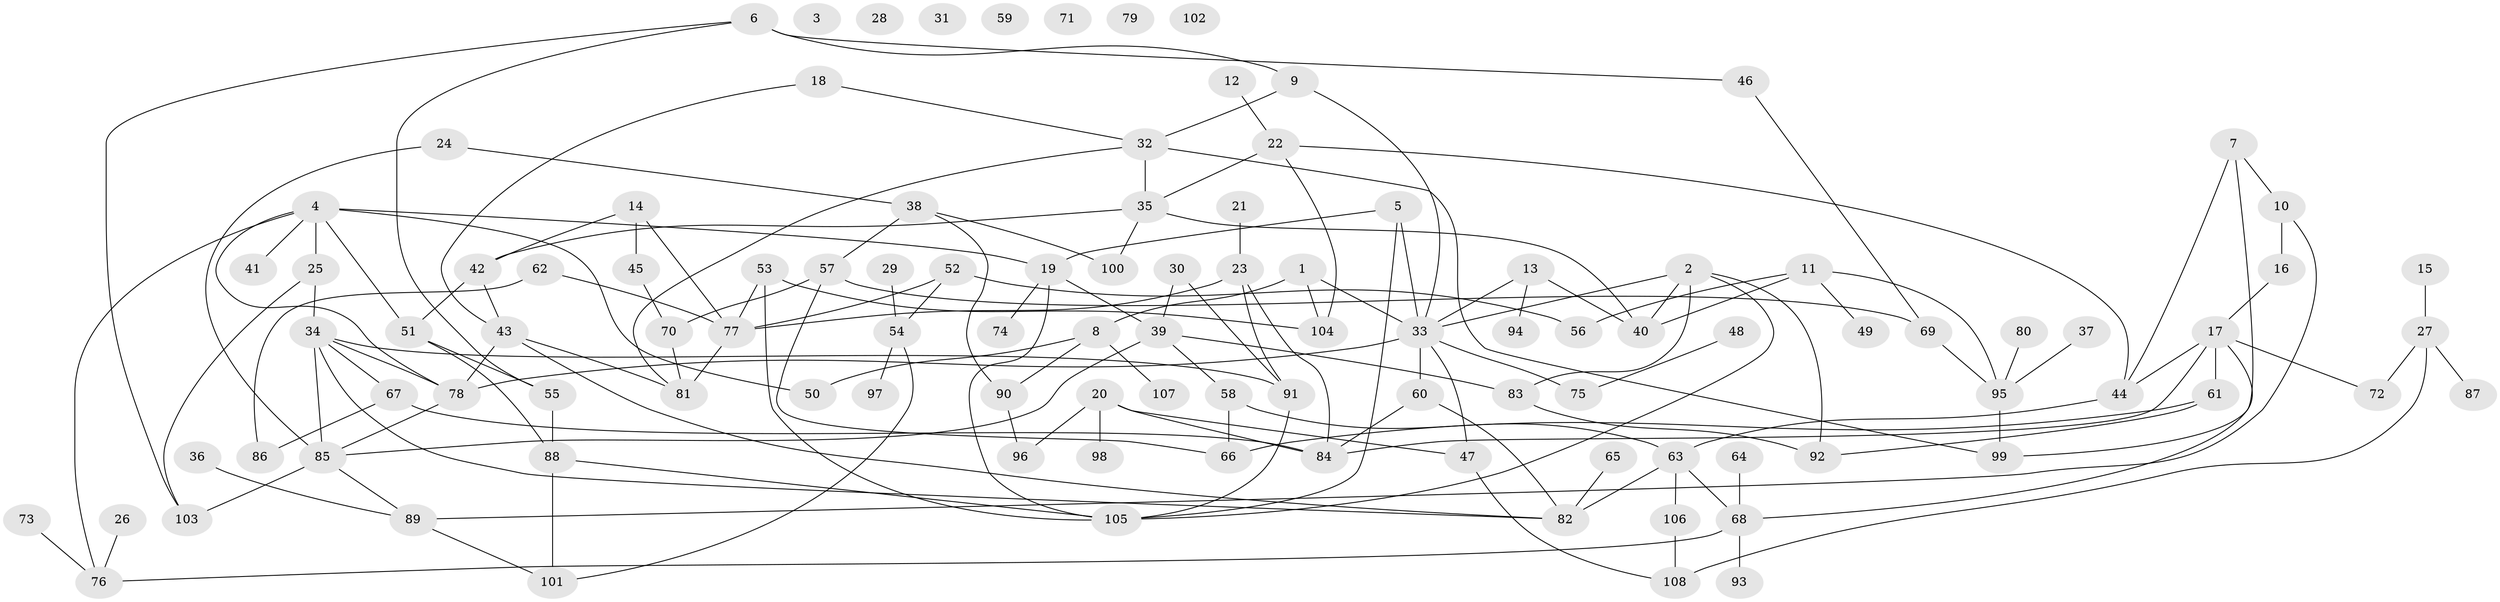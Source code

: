 // coarse degree distribution, {5: 0.0684931506849315, 0: 0.0958904109589041, 7: 0.0958904109589041, 3: 0.2191780821917808, 10: 0.0136986301369863, 4: 0.136986301369863, 2: 0.1232876712328767, 1: 0.1780821917808219, 6: 0.0410958904109589, 9: 0.0136986301369863, 8: 0.0136986301369863}
// Generated by graph-tools (version 1.1) at 2025/23/03/03/25 07:23:28]
// undirected, 108 vertices, 157 edges
graph export_dot {
graph [start="1"]
  node [color=gray90,style=filled];
  1;
  2;
  3;
  4;
  5;
  6;
  7;
  8;
  9;
  10;
  11;
  12;
  13;
  14;
  15;
  16;
  17;
  18;
  19;
  20;
  21;
  22;
  23;
  24;
  25;
  26;
  27;
  28;
  29;
  30;
  31;
  32;
  33;
  34;
  35;
  36;
  37;
  38;
  39;
  40;
  41;
  42;
  43;
  44;
  45;
  46;
  47;
  48;
  49;
  50;
  51;
  52;
  53;
  54;
  55;
  56;
  57;
  58;
  59;
  60;
  61;
  62;
  63;
  64;
  65;
  66;
  67;
  68;
  69;
  70;
  71;
  72;
  73;
  74;
  75;
  76;
  77;
  78;
  79;
  80;
  81;
  82;
  83;
  84;
  85;
  86;
  87;
  88;
  89;
  90;
  91;
  92;
  93;
  94;
  95;
  96;
  97;
  98;
  99;
  100;
  101;
  102;
  103;
  104;
  105;
  106;
  107;
  108;
  1 -- 8;
  1 -- 33;
  1 -- 104;
  2 -- 33;
  2 -- 40;
  2 -- 83;
  2 -- 92;
  2 -- 105;
  4 -- 19;
  4 -- 25;
  4 -- 41;
  4 -- 50;
  4 -- 51;
  4 -- 76;
  4 -- 78;
  5 -- 19;
  5 -- 33;
  5 -- 105;
  6 -- 9;
  6 -- 46;
  6 -- 55;
  6 -- 103;
  7 -- 10;
  7 -- 44;
  7 -- 99;
  8 -- 50;
  8 -- 90;
  8 -- 107;
  9 -- 32;
  9 -- 33;
  10 -- 16;
  10 -- 89;
  11 -- 40;
  11 -- 49;
  11 -- 56;
  11 -- 95;
  12 -- 22;
  13 -- 33;
  13 -- 40;
  13 -- 94;
  14 -- 42;
  14 -- 45;
  14 -- 77;
  15 -- 27;
  16 -- 17;
  17 -- 44;
  17 -- 61;
  17 -- 68;
  17 -- 72;
  17 -- 84;
  18 -- 32;
  18 -- 43;
  19 -- 39;
  19 -- 74;
  19 -- 105;
  20 -- 47;
  20 -- 84;
  20 -- 96;
  20 -- 98;
  21 -- 23;
  22 -- 35;
  22 -- 44;
  22 -- 104;
  23 -- 77;
  23 -- 84;
  23 -- 91;
  24 -- 38;
  24 -- 85;
  25 -- 34;
  25 -- 103;
  26 -- 76;
  27 -- 72;
  27 -- 87;
  27 -- 108;
  29 -- 54;
  30 -- 39;
  30 -- 91;
  32 -- 35;
  32 -- 81;
  32 -- 99;
  33 -- 47;
  33 -- 60;
  33 -- 75;
  33 -- 78;
  34 -- 67;
  34 -- 78;
  34 -- 82;
  34 -- 85;
  34 -- 91;
  35 -- 40;
  35 -- 42;
  35 -- 100;
  36 -- 89;
  37 -- 95;
  38 -- 57;
  38 -- 90;
  38 -- 100;
  39 -- 58;
  39 -- 83;
  39 -- 85;
  42 -- 43;
  42 -- 51;
  43 -- 78;
  43 -- 81;
  43 -- 82;
  44 -- 63;
  45 -- 70;
  46 -- 69;
  47 -- 108;
  48 -- 75;
  51 -- 55;
  51 -- 88;
  52 -- 54;
  52 -- 56;
  52 -- 77;
  53 -- 77;
  53 -- 104;
  53 -- 105;
  54 -- 97;
  54 -- 101;
  55 -- 88;
  57 -- 66;
  57 -- 69;
  57 -- 70;
  58 -- 63;
  58 -- 66;
  60 -- 82;
  60 -- 84;
  61 -- 66;
  61 -- 92;
  62 -- 77;
  62 -- 86;
  63 -- 68;
  63 -- 82;
  63 -- 106;
  64 -- 68;
  65 -- 82;
  67 -- 84;
  67 -- 86;
  68 -- 76;
  68 -- 93;
  69 -- 95;
  70 -- 81;
  73 -- 76;
  77 -- 81;
  78 -- 85;
  80 -- 95;
  83 -- 92;
  85 -- 89;
  85 -- 103;
  88 -- 101;
  88 -- 105;
  89 -- 101;
  90 -- 96;
  91 -- 105;
  95 -- 99;
  106 -- 108;
}
